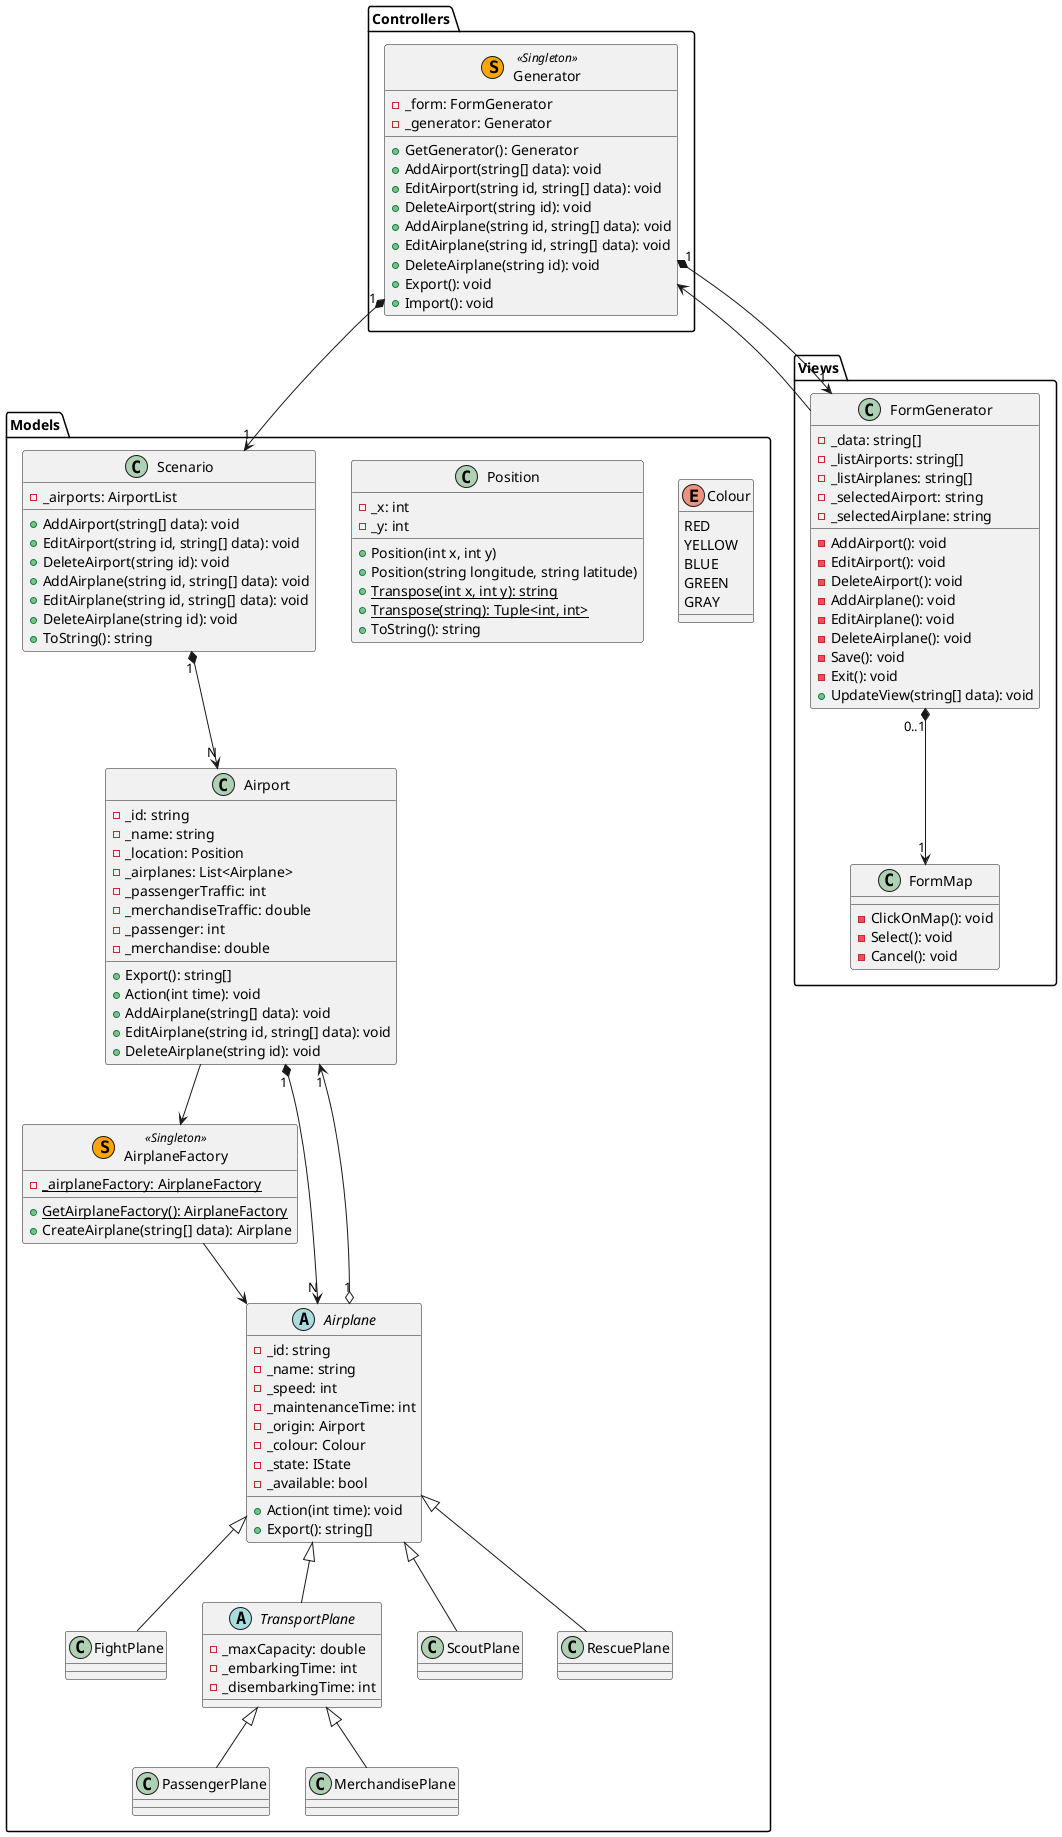 @startuml Generator

package Models {
    ' ----------------------------------- '
    ' -- Enum                          -- '
    ' Red = Rescue
    ' Yellow = Fires
    ' Blue = Cargo
    ' Green = Passenger
    ' Gray = Observer
    enum Colour {
        RED
        YELLOW
        BLUE
        GREEN
        GRAY
    }

    class Position {
        - _x: int
        - _y: int
        + Position(int x, int y)
        + Position(string longitude, string latitude)
        + {static} Transpose(int x, int y): string
        + {static} Transpose(string): Tuple<int, int>
        + ToString(): string
    }

    class Scenario {
        - _airports: AirportList
        + AddAirport(string[] data): void
        + EditAirport(string id, string[] data): void
        + DeleteAirport(string id): void
        + AddAirplane(string id, string[] data): void
        + EditAirplane(string id, string[] data): void
        + DeleteAirplane(string id): void
        + ToString(): string
    }
    
    ' -----------------------------------'
    ' -- Airport Management           -- '
    'package "Airplanes and Airports" {
        class Airport {
            - _id: string
            - _name: string
            - _location: Position
            - _airplanes: List<Airplane>
            - _passengerTraffic: int
            - _merchandiseTraffic: double
            - _passenger: int
            - _merchandise: double
            + Export(): string[]
            + Action(int time): void
            + AddAirplane(string[] data): void
            + EditAirplane(string id, string[] data): void
            + DeleteAirplane(string id): void
        }
    
    ' -----------------------------------'
    ' -- Airplane Management          -- '
        class AirplaneFactory << (S,orange) Singleton>> {
            - {static} _airplaneFactory: AirplaneFactory
            + {static} GetAirplaneFactory(): AirplaneFactory
            + CreateAirplane(string[] data): Airplane
        }

        abstract class Airplane {
            - _id: string
            - _name: string
            - _speed: int
            - _maintenanceTime: int
            - _origin: Airport
            - _colour: Colour 
            - _state: IState
            - _available: bool
            + Action(int time): void
            + Export(): string[]
        }

        class FightPlane extends Airplane{
        }
        
        abstract class TransportPlane extends Airplane {
            - _maxCapacity: double
            - _embarkingTime: int
            - _disembarkingTime: int
        }
        
        class PassengerPlane extends TransportPlane {
        }
        
        class MerchandisePlane extends TransportPlane {
        }
        
        class ScoutPlane extends Airplane{
        }
        
        class RescuePlane extends Airplane{
        }
    '}
    
    ' -----------------------------------'
    ' -- Airplane States              -- '
    
/'
    package "Airplane States" {
        interface IState {
            + Action(int time): void
        }
        
        abstract class Flying implements IState {
            - _current: Position
            - _angle: int
            - _destination: Position
        }
        
        abstract Grounded implements IState {
        }
        
        abstract AtAirport extends Grounded {
            - _time: int
            - _capacity : double
            + Action(int time): void
        }
        
        class Embark extends AtAirport {
            + Action(int time): void
        }
        
        class Disembark extends AtAirport {
            + Action(int time): void
        }
        
        class Standby extends Grounded {
            + Action(int time): void
        }
        
        class Maintenance extends Grounded {
            - _maintenanceOver: int
            + Action(int time): void
        }
        
        class Transport extends Flying {
            - _event : EventClient
            - _capacity : double
            + Action(int time): void
        }
        
        class Fight extends Flying {
            - _event : EventFight
            + Action(int time): void
        }
        
        class Rescue extends Flying {
            - _event : EventRescue
            + Action(int time): void
        }
        class Scout extends Flying {
            - _event : EventScout
            + Action(int time): void
            - GeneratePath(Position position): List<Position>
        }
    }
'/
}

package Controllers {
    class Generator << (S,orange) Singleton>> {
        - _form: FormGenerator
        - _generator: Generator
        + GetGenerator(): Generator
        + AddAirport(string[] data): void
        + EditAirport(string id, string[] data): void
        + DeleteAirport(string id): void
        + AddAirplane(string id, string[] data): void
        + EditAirplane(string id, string[] data): void
        + DeleteAirplane(string id): void
        + Export(): void
        + Import(): void
    }
}

package Views {
    class FormMap {
        - ClickOnMap(): void
        - Select(): void
        - Cancel(): void
    }
    class FormGenerator {
        - _data: string[]
        - _listAirports: string[]
        - _listAirplanes: string[]
        - _selectedAirport: string
        - _selectedAirplane: string
        - AddAirport(): void
        - EditAirport(): void
        - DeleteAirport(): void
        - AddAirplane(): void
        - EditAirplane(): void
        - DeleteAirplane(): void
        - Save(): void
        - Exit(): void
        + UpdateView(string[] data): void
    }
}

' Relations
' - Global
' -- Controller and View
Generator "1" *--> "1" FormGenerator
FormGenerator --> Generator
' -- Controller and Model
Generator "1" *--> "1" Scenario

' - View
FormGenerator "0..1" *--> "1" FormMap

' - Model
' -- Scenario
Scenario "1" *-d-> "N" Airport

' -- Airport
Airport -d-> AirplaneFactory
Airport "1" *--> "N" Airplane

' -- Airplane
AirplaneFactory --> Airplane
Airplane "1" o--> "1" Airport
' Airplane "1" o-u-> "1" IState

@enduml
